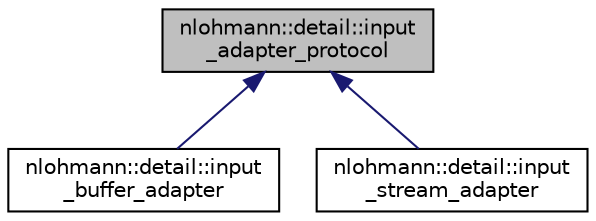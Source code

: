 digraph "nlohmann::detail::input_adapter_protocol"
{
  edge [fontname="Helvetica",fontsize="10",labelfontname="Helvetica",labelfontsize="10"];
  node [fontname="Helvetica",fontsize="10",shape=record];
  Node0 [label="nlohmann::detail::input\l_adapter_protocol",height=0.2,width=0.4,color="black", fillcolor="grey75", style="filled", fontcolor="black"];
  Node0 -> Node1 [dir="back",color="midnightblue",fontsize="10",style="solid",fontname="Helvetica"];
  Node1 [label="nlohmann::detail::input\l_buffer_adapter",height=0.2,width=0.4,color="black", fillcolor="white", style="filled",URL="$classnlohmann_1_1detail_1_1input__buffer__adapter.html",tooltip="input adapter for buffer input "];
  Node0 -> Node2 [dir="back",color="midnightblue",fontsize="10",style="solid",fontname="Helvetica"];
  Node2 [label="nlohmann::detail::input\l_stream_adapter",height=0.2,width=0.4,color="black", fillcolor="white", style="filled",URL="$classnlohmann_1_1detail_1_1input__stream__adapter.html"];
}
